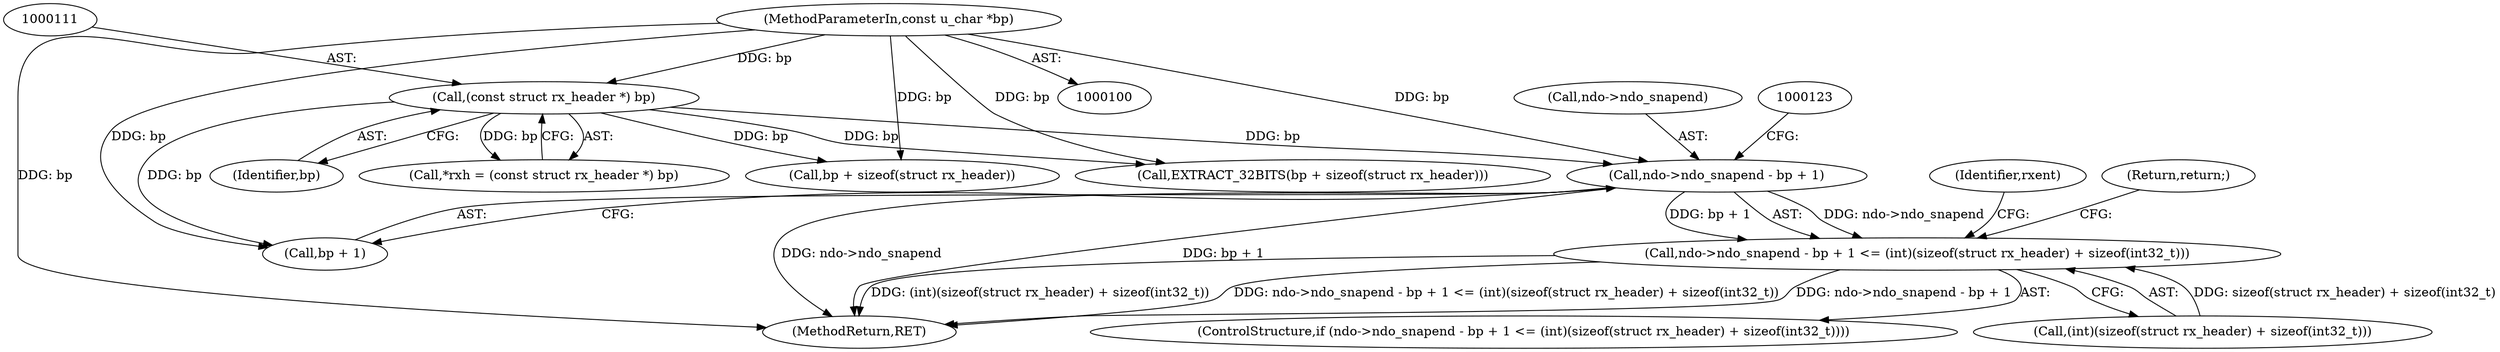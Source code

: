 digraph "0_tcpdump_c24922e692a52121e853a84ead6b9337f4c08a94_0@pointer" {
"1000115" [label="(Call,ndo->ndo_snapend - bp + 1)"];
"1000110" [label="(Call,(const struct rx_header *) bp)"];
"1000102" [label="(MethodParameterIn,const u_char *bp)"];
"1000114" [label="(Call,ndo->ndo_snapend - bp + 1 <= (int)(sizeof(struct rx_header) + sizeof(int32_t)))"];
"1000108" [label="(Call,*rxh = (const struct rx_header *) bp)"];
"1000116" [label="(Call,ndo->ndo_snapend)"];
"1000131" [label="(Identifier,rxent)"];
"1000115" [label="(Call,ndo->ndo_snapend - bp + 1)"];
"1000110" [label="(Call,(const struct rx_header *) bp)"];
"1000194" [label="(Call,bp + sizeof(struct rx_header))"];
"1000112" [label="(Identifier,bp)"];
"1000129" [label="(Return,return;)"];
"1000122" [label="(Call,(int)(sizeof(struct rx_header) + sizeof(int32_t)))"];
"1000119" [label="(Call,bp + 1)"];
"1000102" [label="(MethodParameterIn,const u_char *bp)"];
"1000113" [label="(ControlStructure,if (ndo->ndo_snapend - bp + 1 <= (int)(sizeof(struct rx_header) + sizeof(int32_t))))"];
"1000198" [label="(MethodReturn,RET)"];
"1000193" [label="(Call,EXTRACT_32BITS(bp + sizeof(struct rx_header)))"];
"1000114" [label="(Call,ndo->ndo_snapend - bp + 1 <= (int)(sizeof(struct rx_header) + sizeof(int32_t)))"];
"1000115" -> "1000114"  [label="AST: "];
"1000115" -> "1000119"  [label="CFG: "];
"1000116" -> "1000115"  [label="AST: "];
"1000119" -> "1000115"  [label="AST: "];
"1000123" -> "1000115"  [label="CFG: "];
"1000115" -> "1000198"  [label="DDG: bp + 1"];
"1000115" -> "1000198"  [label="DDG: ndo->ndo_snapend"];
"1000115" -> "1000114"  [label="DDG: ndo->ndo_snapend"];
"1000115" -> "1000114"  [label="DDG: bp + 1"];
"1000110" -> "1000115"  [label="DDG: bp"];
"1000102" -> "1000115"  [label="DDG: bp"];
"1000110" -> "1000108"  [label="AST: "];
"1000110" -> "1000112"  [label="CFG: "];
"1000111" -> "1000110"  [label="AST: "];
"1000112" -> "1000110"  [label="AST: "];
"1000108" -> "1000110"  [label="CFG: "];
"1000110" -> "1000108"  [label="DDG: bp"];
"1000102" -> "1000110"  [label="DDG: bp"];
"1000110" -> "1000119"  [label="DDG: bp"];
"1000110" -> "1000193"  [label="DDG: bp"];
"1000110" -> "1000194"  [label="DDG: bp"];
"1000102" -> "1000100"  [label="AST: "];
"1000102" -> "1000198"  [label="DDG: bp"];
"1000102" -> "1000119"  [label="DDG: bp"];
"1000102" -> "1000193"  [label="DDG: bp"];
"1000102" -> "1000194"  [label="DDG: bp"];
"1000114" -> "1000113"  [label="AST: "];
"1000114" -> "1000122"  [label="CFG: "];
"1000122" -> "1000114"  [label="AST: "];
"1000129" -> "1000114"  [label="CFG: "];
"1000131" -> "1000114"  [label="CFG: "];
"1000114" -> "1000198"  [label="DDG: ndo->ndo_snapend - bp + 1 <= (int)(sizeof(struct rx_header) + sizeof(int32_t))"];
"1000114" -> "1000198"  [label="DDG: ndo->ndo_snapend - bp + 1"];
"1000114" -> "1000198"  [label="DDG: (int)(sizeof(struct rx_header) + sizeof(int32_t))"];
"1000122" -> "1000114"  [label="DDG: sizeof(struct rx_header) + sizeof(int32_t)"];
}
